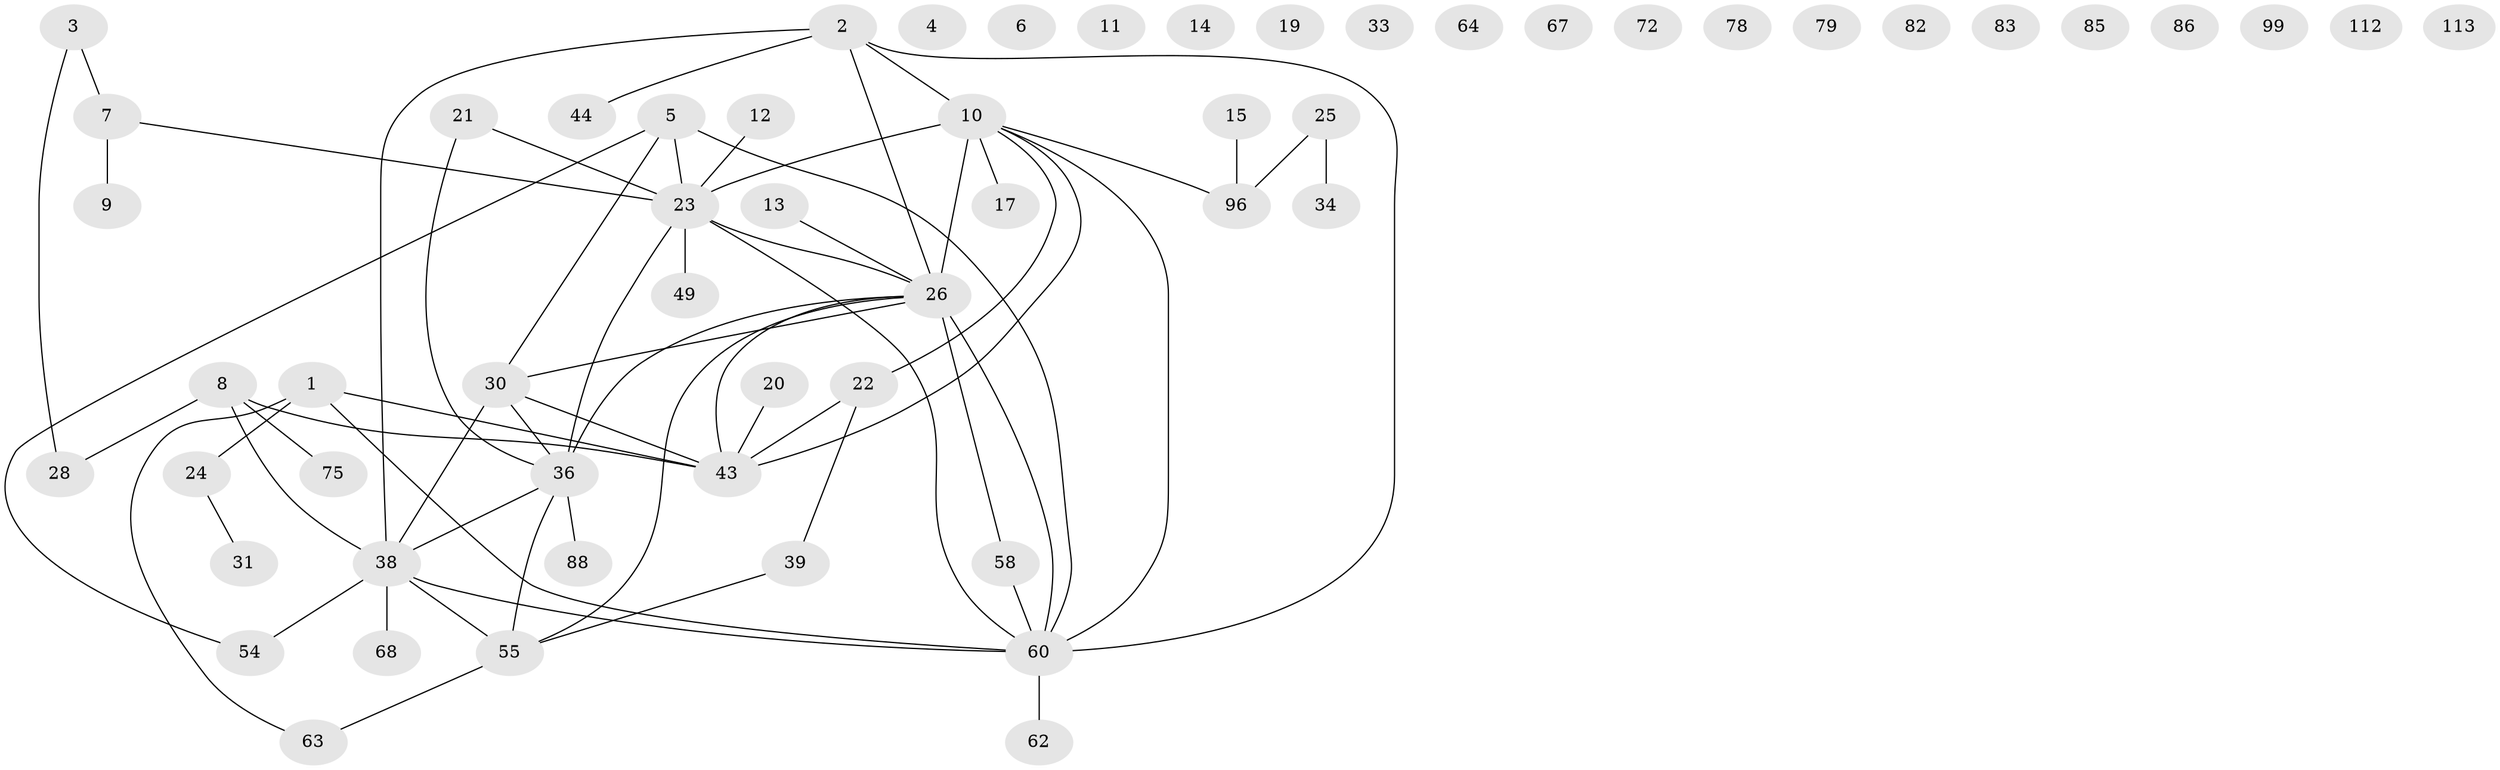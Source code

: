 // original degree distribution, {5: 0.043859649122807015, 4: 0.15789473684210525, 2: 0.19298245614035087, 1: 0.2719298245614035, 0: 0.14035087719298245, 8: 0.008771929824561403, 3: 0.15789473684210525, 6: 0.02631578947368421}
// Generated by graph-tools (version 1.1) at 2025/13/03/09/25 04:13:07]
// undirected, 57 vertices, 63 edges
graph export_dot {
graph [start="1"]
  node [color=gray90,style=filled];
  1 [super="+40"];
  2 [super="+37+42"];
  3;
  4 [super="+77"];
  5;
  6;
  7 [super="+52+98+29"];
  8;
  9;
  10 [super="+48+27+35+16+69"];
  11;
  12;
  13 [super="+18"];
  14;
  15;
  17;
  19;
  20;
  21;
  22 [super="+71"];
  23 [super="+47+53"];
  24;
  25 [super="+73+32"];
  26 [super="+41+81+45"];
  28;
  30 [super="+66+50"];
  31;
  33;
  34;
  36 [super="+89"];
  38 [super="+87+65"];
  39 [super="+51"];
  43 [super="+92+46"];
  44;
  49;
  54 [super="+56"];
  55 [super="+70"];
  58;
  60 [super="+74"];
  62;
  63;
  64 [super="+106"];
  67;
  68 [super="+84"];
  72;
  75;
  78;
  79;
  82;
  83;
  85;
  86;
  88;
  96 [super="+108"];
  99;
  112;
  113;
  1 -- 24;
  1 -- 63;
  1 -- 60;
  1 -- 43;
  2 -- 60;
  2 -- 26;
  2 -- 10;
  2 -- 44;
  2 -- 38;
  3 -- 28;
  3 -- 7;
  5 -- 23;
  5 -- 54;
  5 -- 30;
  5 -- 60;
  7 -- 23;
  7 -- 9;
  8 -- 28;
  8 -- 75;
  8 -- 38;
  8 -- 43 [weight=2];
  10 -- 23 [weight=3];
  10 -- 43;
  10 -- 26 [weight=2];
  10 -- 60 [weight=2];
  10 -- 22;
  10 -- 96;
  10 -- 17;
  12 -- 23;
  13 -- 26;
  15 -- 96;
  20 -- 43;
  21 -- 23;
  21 -- 36;
  22 -- 39;
  22 -- 43;
  23 -- 49;
  23 -- 26;
  23 -- 60 [weight=2];
  23 -- 36;
  24 -- 31;
  25 -- 96;
  25 -- 34;
  26 -- 30;
  26 -- 58;
  26 -- 36;
  26 -- 55;
  26 -- 43;
  26 -- 60;
  30 -- 38;
  30 -- 36;
  30 -- 43;
  36 -- 55;
  36 -- 88;
  36 -- 38;
  38 -- 55;
  38 -- 54;
  38 -- 68;
  38 -- 60;
  39 -- 55;
  55 -- 63;
  58 -- 60;
  60 -- 62;
}
